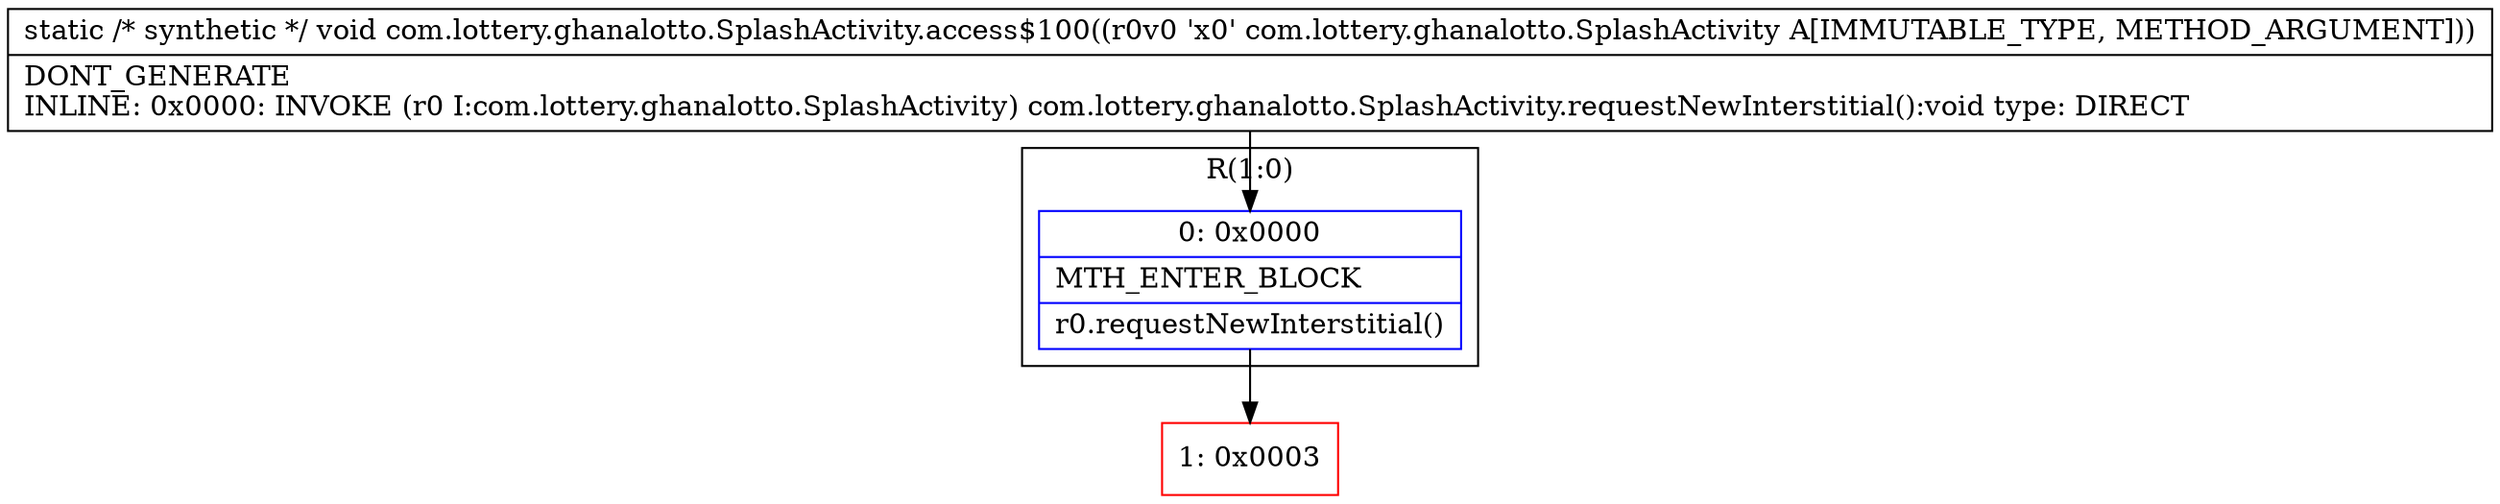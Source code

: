 digraph "CFG forcom.lottery.ghanalotto.SplashActivity.access$100(Lcom\/lottery\/ghanalotto\/SplashActivity;)V" {
subgraph cluster_Region_847710423 {
label = "R(1:0)";
node [shape=record,color=blue];
Node_0 [shape=record,label="{0\:\ 0x0000|MTH_ENTER_BLOCK\l|r0.requestNewInterstitial()\l}"];
}
Node_1 [shape=record,color=red,label="{1\:\ 0x0003}"];
MethodNode[shape=record,label="{static \/* synthetic *\/ void com.lottery.ghanalotto.SplashActivity.access$100((r0v0 'x0' com.lottery.ghanalotto.SplashActivity A[IMMUTABLE_TYPE, METHOD_ARGUMENT]))  | DONT_GENERATE\lINLINE: 0x0000: INVOKE  (r0 I:com.lottery.ghanalotto.SplashActivity) com.lottery.ghanalotto.SplashActivity.requestNewInterstitial():void type: DIRECT\l}"];
MethodNode -> Node_0;
Node_0 -> Node_1;
}

